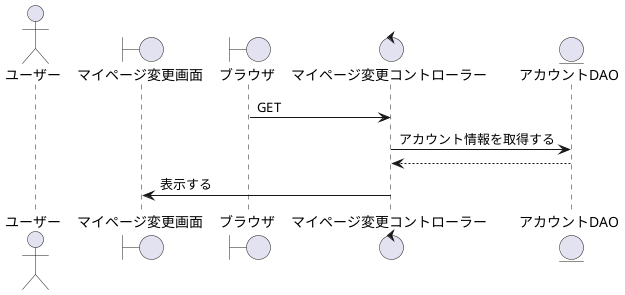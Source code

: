 @startuml マイページ編集

actor    "ユーザー" as act
boundary "マイページ変更画面" as Change_Mypage
boundary "ブラウザ" as brz
control  "マイページ変更コントローラー" as Approval_c
entity   "アカウントDAO" as Account

'-------------------------------------------------------------------------------------------

brz -> Approval_c : GET
Approval_c -> Account : アカウント情報を取得する
Approval_c <-- Account
Approval_c -> Change_Mypage : 表示する

@enduml
